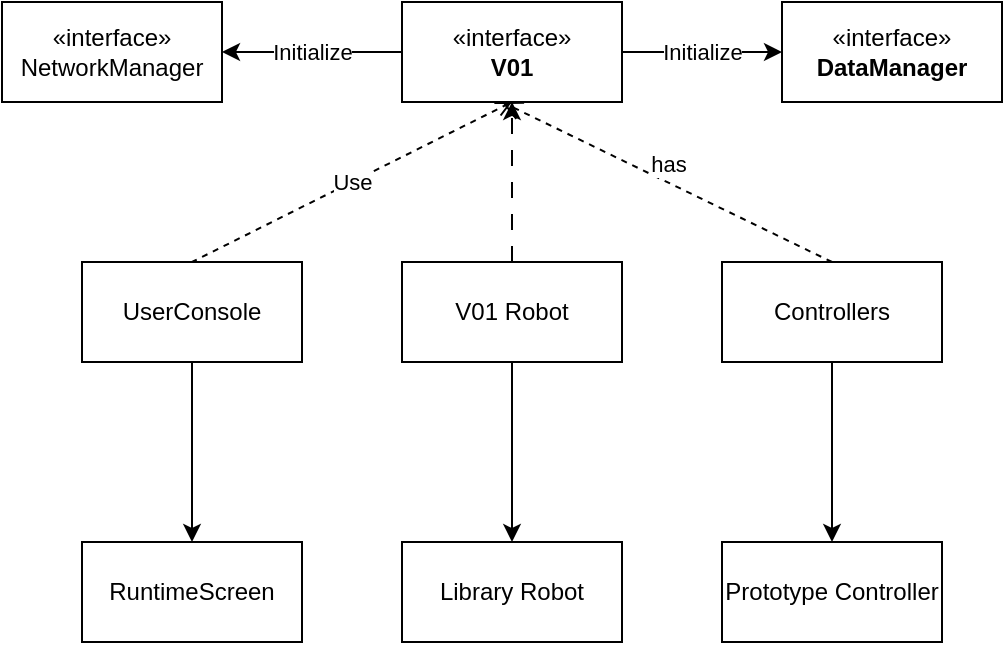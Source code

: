<mxfile version="26.2.13">
  <diagram name="Page-1" id="q2tg0S7vxzIqikJ_kqgS">
    <mxGraphModel dx="1215" dy="657" grid="1" gridSize="10" guides="1" tooltips="1" connect="1" arrows="1" fold="1" page="1" pageScale="1" pageWidth="850" pageHeight="1100" math="0" shadow="0">
      <root>
        <mxCell id="0" />
        <mxCell id="1" parent="0" />
        <mxCell id="5iGCBUCXHPfARLh19HUj-3" value="Initialize" style="edgeStyle=orthogonalEdgeStyle;rounded=0;orthogonalLoop=1;jettySize=auto;html=1;" edge="1" parent="1" source="5iGCBUCXHPfARLh19HUj-1" target="5iGCBUCXHPfARLh19HUj-2">
          <mxGeometry relative="1" as="geometry" />
        </mxCell>
        <mxCell id="5iGCBUCXHPfARLh19HUj-5" value="Initialize" style="edgeStyle=orthogonalEdgeStyle;rounded=0;orthogonalLoop=1;jettySize=auto;html=1;" edge="1" parent="1" source="5iGCBUCXHPfARLh19HUj-1" target="5iGCBUCXHPfARLh19HUj-4">
          <mxGeometry relative="1" as="geometry" />
        </mxCell>
        <mxCell id="5iGCBUCXHPfARLh19HUj-1" value="«interface»&lt;br&gt;&lt;b&gt;V01&lt;/b&gt;" style="html=1;whiteSpace=wrap;" vertex="1" parent="1">
          <mxGeometry x="360" y="70" width="110" height="50" as="geometry" />
        </mxCell>
        <mxCell id="5iGCBUCXHPfARLh19HUj-2" value="«interface»&lt;br&gt;&lt;div&gt;NetworkManager&lt;/div&gt;" style="html=1;whiteSpace=wrap;" vertex="1" parent="1">
          <mxGeometry x="160" y="70" width="110" height="50" as="geometry" />
        </mxCell>
        <mxCell id="5iGCBUCXHPfARLh19HUj-4" value="«interface»&lt;br&gt;&lt;b&gt;DataManager&lt;/b&gt;" style="html=1;whiteSpace=wrap;" vertex="1" parent="1">
          <mxGeometry x="550" y="70" width="110" height="50" as="geometry" />
        </mxCell>
        <mxCell id="5iGCBUCXHPfARLh19HUj-14" style="edgeStyle=orthogonalEdgeStyle;rounded=0;orthogonalLoop=1;jettySize=auto;html=1;" edge="1" parent="1" source="5iGCBUCXHPfARLh19HUj-6" target="5iGCBUCXHPfARLh19HUj-10">
          <mxGeometry relative="1" as="geometry" />
        </mxCell>
        <mxCell id="5iGCBUCXHPfARLh19HUj-6" value="UserConsole" style="html=1;whiteSpace=wrap;" vertex="1" parent="1">
          <mxGeometry x="200" y="200" width="110" height="50" as="geometry" />
        </mxCell>
        <mxCell id="5iGCBUCXHPfARLh19HUj-13" style="edgeStyle=orthogonalEdgeStyle;rounded=0;orthogonalLoop=1;jettySize=auto;html=1;entryX=0.5;entryY=0;entryDx=0;entryDy=0;" edge="1" parent="1" source="5iGCBUCXHPfARLh19HUj-7" target="5iGCBUCXHPfARLh19HUj-9">
          <mxGeometry relative="1" as="geometry" />
        </mxCell>
        <mxCell id="5iGCBUCXHPfARLh19HUj-22" style="edgeStyle=orthogonalEdgeStyle;rounded=0;orthogonalLoop=1;jettySize=auto;html=1;exitX=0.5;exitY=0;exitDx=0;exitDy=0;dashed=1;dashPattern=8 8;" edge="1" parent="1" source="5iGCBUCXHPfARLh19HUj-7" target="5iGCBUCXHPfARLh19HUj-1">
          <mxGeometry relative="1" as="geometry" />
        </mxCell>
        <mxCell id="5iGCBUCXHPfARLh19HUj-7" value="V01 Robot" style="html=1;whiteSpace=wrap;" vertex="1" parent="1">
          <mxGeometry x="360" y="200" width="110" height="50" as="geometry" />
        </mxCell>
        <mxCell id="5iGCBUCXHPfARLh19HUj-12" style="edgeStyle=orthogonalEdgeStyle;rounded=0;orthogonalLoop=1;jettySize=auto;html=1;" edge="1" parent="1" source="5iGCBUCXHPfARLh19HUj-8" target="5iGCBUCXHPfARLh19HUj-11">
          <mxGeometry relative="1" as="geometry" />
        </mxCell>
        <mxCell id="5iGCBUCXHPfARLh19HUj-8" value="Controllers" style="html=1;whiteSpace=wrap;" vertex="1" parent="1">
          <mxGeometry x="520" y="200" width="110" height="50" as="geometry" />
        </mxCell>
        <mxCell id="5iGCBUCXHPfARLh19HUj-9" value="Library Robot" style="html=1;whiteSpace=wrap;" vertex="1" parent="1">
          <mxGeometry x="360" y="340" width="110" height="50" as="geometry" />
        </mxCell>
        <mxCell id="5iGCBUCXHPfARLh19HUj-10" value="RuntimeScreen" style="html=1;whiteSpace=wrap;" vertex="1" parent="1">
          <mxGeometry x="200" y="340" width="110" height="50" as="geometry" />
        </mxCell>
        <mxCell id="5iGCBUCXHPfARLh19HUj-11" value="Prototype Controller" style="html=1;whiteSpace=wrap;" vertex="1" parent="1">
          <mxGeometry x="520" y="340" width="110" height="50" as="geometry" />
        </mxCell>
        <mxCell id="5iGCBUCXHPfARLh19HUj-15" value="Use" style="endArrow=none;endSize=12;dashed=1;html=1;rounded=0;exitX=0.5;exitY=1;exitDx=0;exitDy=0;entryX=0.5;entryY=0;entryDx=0;entryDy=0;startArrow=open;startFill=0;" edge="1" parent="1" source="5iGCBUCXHPfARLh19HUj-1" target="5iGCBUCXHPfARLh19HUj-6">
          <mxGeometry width="160" relative="1" as="geometry">
            <mxPoint x="350" y="220" as="sourcePoint" />
            <mxPoint x="510" y="220" as="targetPoint" />
          </mxGeometry>
        </mxCell>
        <mxCell id="5iGCBUCXHPfARLh19HUj-21" value="has" style="html=1;verticalAlign=bottom;endArrow=open;dashed=1;endSize=8;curved=0;rounded=0;exitX=0.5;exitY=0;exitDx=0;exitDy=0;" edge="1" parent="1" source="5iGCBUCXHPfARLh19HUj-8">
          <mxGeometry relative="1" as="geometry">
            <mxPoint x="560" y="160" as="sourcePoint" />
            <mxPoint x="410" y="120" as="targetPoint" />
          </mxGeometry>
        </mxCell>
      </root>
    </mxGraphModel>
  </diagram>
</mxfile>
